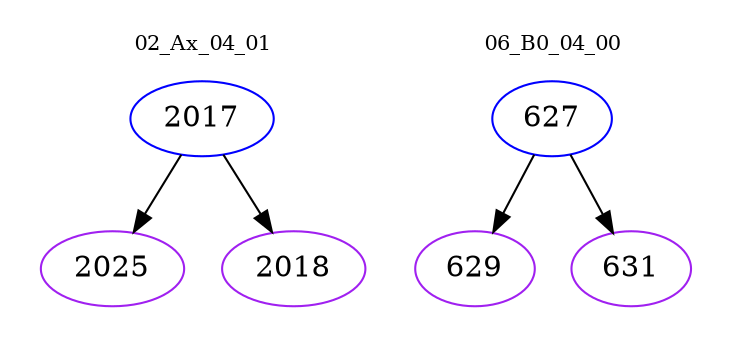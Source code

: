 digraph{
subgraph cluster_0 {
color = white
label = "02_Ax_04_01";
fontsize=10;
T0_2017 [label="2017", color="blue"]
T0_2017 -> T0_2025 [color="black"]
T0_2025 [label="2025", color="purple"]
T0_2017 -> T0_2018 [color="black"]
T0_2018 [label="2018", color="purple"]
}
subgraph cluster_1 {
color = white
label = "06_B0_04_00";
fontsize=10;
T1_627 [label="627", color="blue"]
T1_627 -> T1_629 [color="black"]
T1_629 [label="629", color="purple"]
T1_627 -> T1_631 [color="black"]
T1_631 [label="631", color="purple"]
}
}
